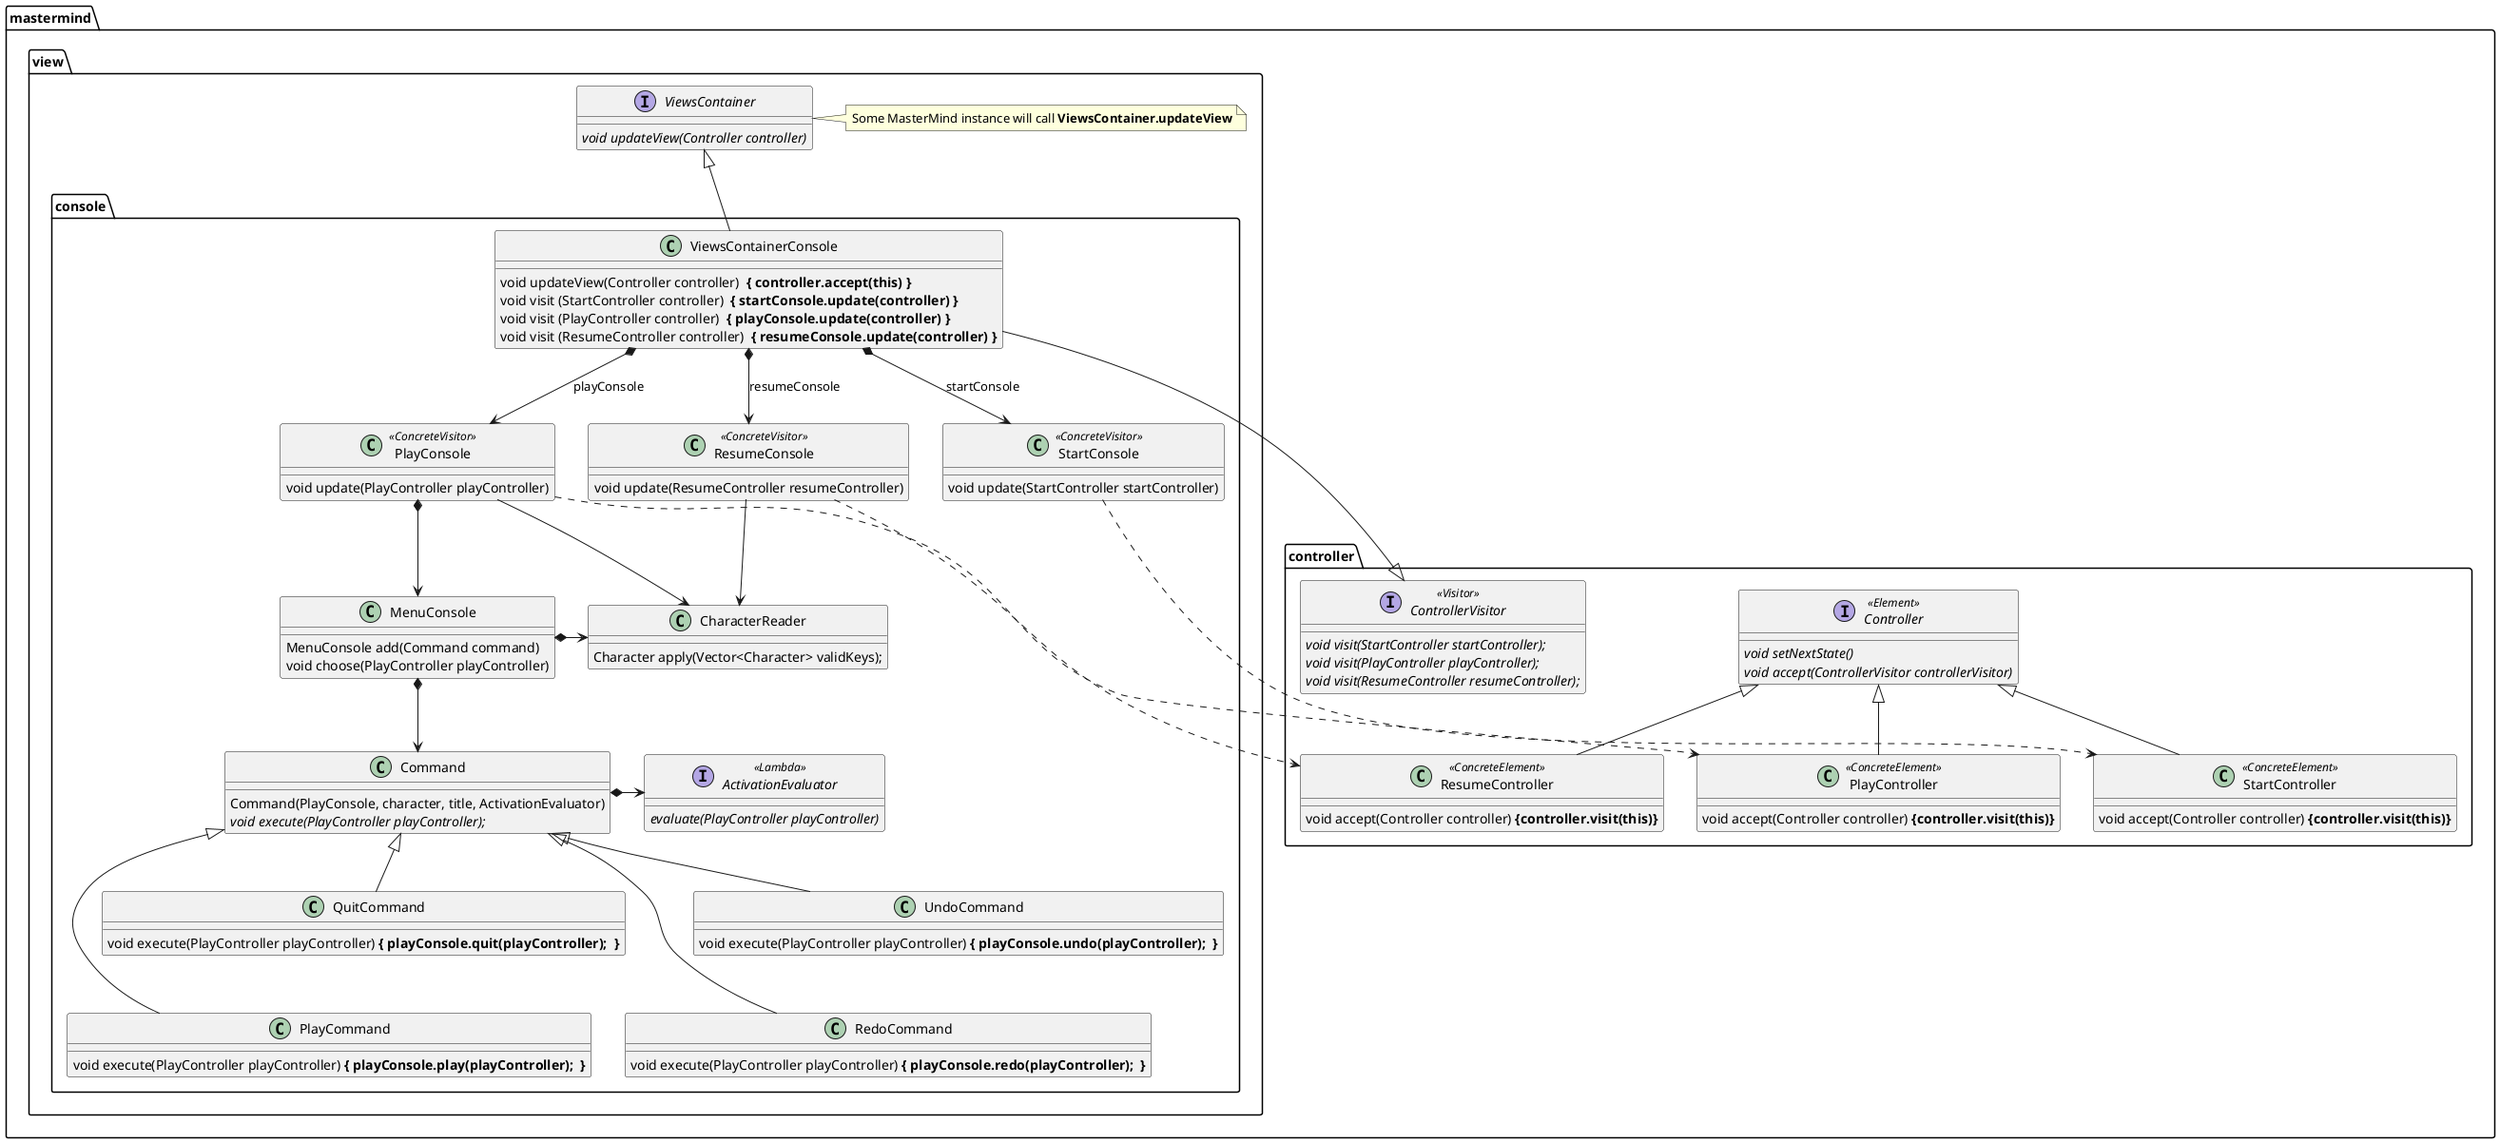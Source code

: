 @startuml

package mastermind.view {
interface ViewsContainer {
   {abstract} void updateView(Controller controller)
}
note right: Some MasterMind instance will call <b>ViewsContainer.updateView</b>
}

package mastermind.controller {
   interface Controller <<Element>>{
      {abstract} void setNextState()
      {abstract} void accept(ControllerVisitor controllerVisitor)
   }

   interface StartController <<ConcreteElement>>
   interface PlayController <<ConcreteElement>>
   interface ResumeController <<ConcreteElement>>

   Controller <|-- StartController
   Controller <|-- PlayController
   Controller <|-- ResumeController

   class StartController {
      void accept(Controller controller) <b>{controller.visit(this)}</b>
   }

   class PlayController {
      void accept(Controller controller) <b>{controller.visit(this)}</b>
   }

   class ResumeController {
      void accept(Controller controller) <b>{controller.visit(this)}</b>
   }

   interface ControllerVisitor <<Visitor>> {
      {abstract} void visit(StartController startController);
      {abstract} void visit(PlayController playController);
      {abstract} void visit(ResumeController resumeController);
   }
}

package mastermind.view.console {
   class CharacterReader {
       Character apply(Vector<Character> validKeys);
   }

   class ViewsContainerConsole {
       void updateView(Controller controller) <b> { controller.accept(this) }</b>
       void visit (StartController controller) <b> { startConsole.update(controller) }</b>
       void visit (PlayController controller) <b> { playConsole.update(controller) }</b>
       void visit (ResumeController controller) <b> { resumeConsole.update(controller) }</b>
   }

   class StartConsole <<ConcreteVisitor>> {
       void update(StartController startController)
   }
   class PlayConsole <<ConcreteVisitor>> {
       void update(PlayController playController)
   }
   class ResumeConsole <<ConcreteVisitor>> {
       void update(ResumeController resumeController)
   }

   interface ActivationEvaluator <<Lambda>>{
      {abstract} evaluate(PlayController playController)
   }

   class MenuConsole {
      MenuConsole add(Command command)
      void choose(PlayController playController)
   }
   class Command {
      Command(PlayConsole, character, title, ActivationEvaluator)
      {abstract} void execute(PlayController playController);
   }

   PlayConsole *--> MenuConsole

   MenuConsole *--> Command
   MenuConsole *-left-> CharacterReader

   Command <|--- PlayCommand
   Command <|-- QuitCommand
   Command <|--- RedoCommand
   Command <|-- UndoCommand
   Command *-right-> ActivationEvaluator

   class PlayCommand {
      void execute(PlayController playController) <b>{ playConsole.play(playController);  }</b>
   }

   class QuitCommand {
      void execute(PlayController playController) <b>{ playConsole.quit(playController);  }</b>
   }

   class RedoCommand {
      void execute(PlayController playController) <b>{ playConsole.redo(playController);  }</b>
   }

   class UndoCommand {
      void execute(PlayController playController) <b>{ playConsole.undo(playController);  }</b>
   }

}

ViewsContainer <|-- ViewsContainerConsole
ControllerVisitor <|-- ViewsContainerConsole

ViewsContainerConsole *--> StartConsole : startConsole
ViewsContainerConsole *--> PlayConsole : playConsole
ViewsContainerConsole *--> ResumeConsole : resumeConsole


PlayConsole --> CharacterReader
ResumeConsole --> CharacterReader

StartConsole -[dashed]--> StartController
PlayConsole -[dashed]--> PlayController
ResumeConsole -[dashed]--> ResumeController


@enduml




